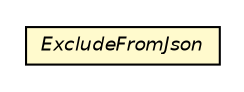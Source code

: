 #!/usr/local/bin/dot
#
# Class diagram 
# Generated by UMLGraph version R5_6 (http://www.umlgraph.org/)
#

digraph G {
	edge [fontname="Helvetica",fontsize=10,labelfontname="Helvetica",labelfontsize=10];
	node [fontname="Helvetica",fontsize=10,shape=plaintext];
	nodesep=0.25;
	ranksep=0.5;
	// net.ljcomputing.gson.annotation.ExcludeFromJson
	c47 [label=<<table title="net.ljcomputing.gson.annotation.ExcludeFromJson" border="0" cellborder="1" cellspacing="0" cellpadding="2" port="p" bgcolor="lemonChiffon" href="./ExcludeFromJson.html">
		<tr><td><table border="0" cellspacing="0" cellpadding="1">
<tr><td align="center" balign="center"><font face="Helvetica-Oblique"> ExcludeFromJson </font></td></tr>
		</table></td></tr>
		</table>>, URL="./ExcludeFromJson.html", fontname="Helvetica", fontcolor="black", fontsize=9.0];
}

